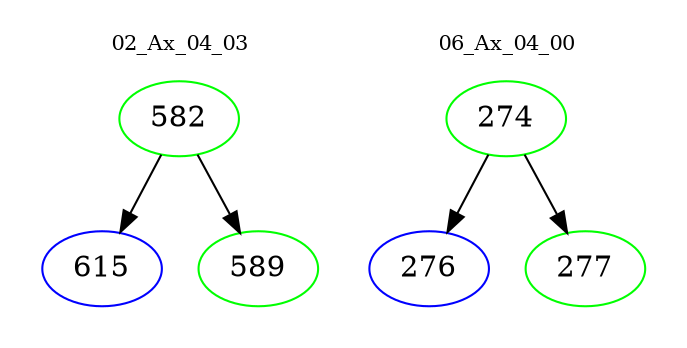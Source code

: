 digraph{
subgraph cluster_0 {
color = white
label = "02_Ax_04_03";
fontsize=10;
T0_582 [label="582", color="green"]
T0_582 -> T0_615 [color="black"]
T0_615 [label="615", color="blue"]
T0_582 -> T0_589 [color="black"]
T0_589 [label="589", color="green"]
}
subgraph cluster_1 {
color = white
label = "06_Ax_04_00";
fontsize=10;
T1_274 [label="274", color="green"]
T1_274 -> T1_276 [color="black"]
T1_276 [label="276", color="blue"]
T1_274 -> T1_277 [color="black"]
T1_277 [label="277", color="green"]
}
}
